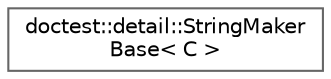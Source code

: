 digraph "Graphical Class Hierarchy"
{
 // LATEX_PDF_SIZE
  bgcolor="transparent";
  edge [fontname=Helvetica,fontsize=10,labelfontname=Helvetica,labelfontsize=10];
  node [fontname=Helvetica,fontsize=10,shape=box,height=0.2,width=0.4];
  rankdir="LR";
  Node0 [id="Node000000",label="doctest::detail::StringMaker\lBase\< C \>",height=0.2,width=0.4,color="grey40", fillcolor="white", style="filled",URL="$structdoctest_1_1detail_1_1StringMakerBase.html",tooltip=" "];
}
